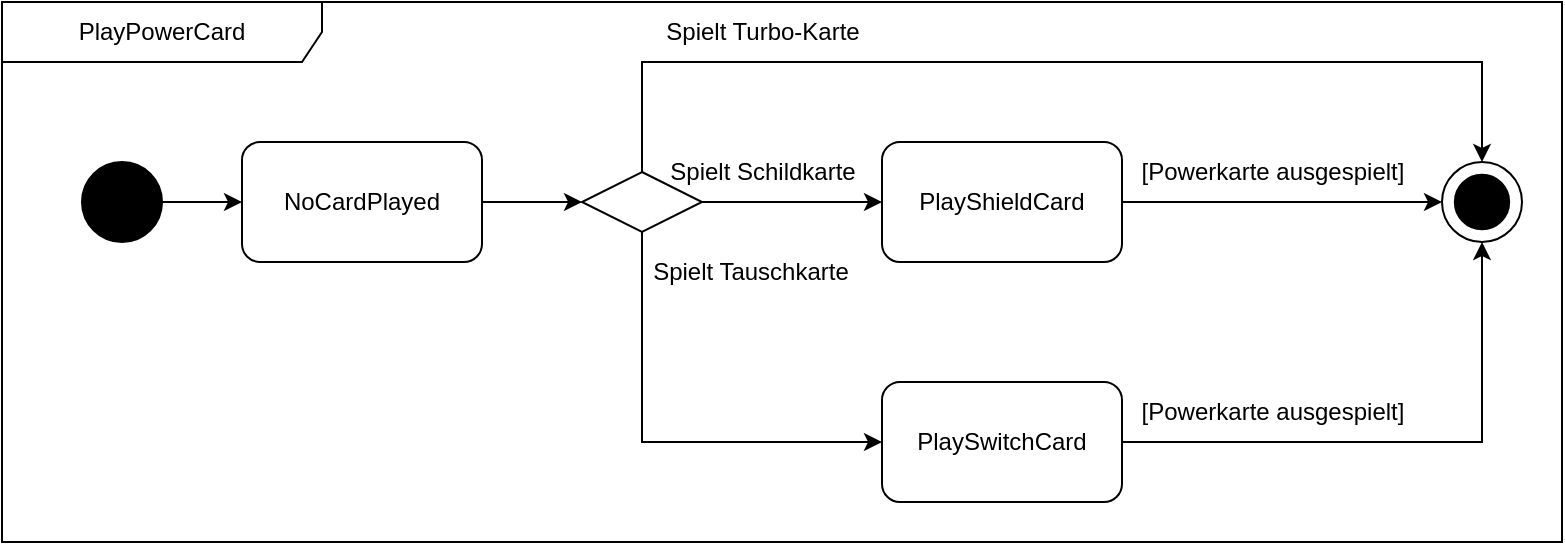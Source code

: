 <mxfile version="24.7.8">
  <diagram name="Seite-1" id="-Xs48wAkYmjRc9a2gDb_">
    <mxGraphModel dx="1674" dy="2005" grid="1" gridSize="10" guides="1" tooltips="1" connect="1" arrows="1" fold="1" page="1" pageScale="1" pageWidth="827" pageHeight="1169" math="0" shadow="0">
      <root>
        <mxCell id="0" />
        <mxCell id="1" parent="0" />
        <mxCell id="tsAS8lpsQ9LGipK0SyVF-3" style="edgeStyle=orthogonalEdgeStyle;rounded=0;orthogonalLoop=1;jettySize=auto;html=1;entryX=0;entryY=0.5;entryDx=0;entryDy=0;" parent="1" source="tsAS8lpsQ9LGipK0SyVF-1" target="tsAS8lpsQ9LGipK0SyVF-2" edge="1">
          <mxGeometry relative="1" as="geometry" />
        </mxCell>
        <mxCell id="tsAS8lpsQ9LGipK0SyVF-1" value="" style="ellipse;whiteSpace=wrap;html=1;aspect=fixed;fillColor=#000000;" parent="1" vertex="1">
          <mxGeometry x="80" y="40" width="40" height="40" as="geometry" />
        </mxCell>
        <mxCell id="tsAS8lpsQ9LGipK0SyVF-5" style="edgeStyle=orthogonalEdgeStyle;rounded=0;orthogonalLoop=1;jettySize=auto;html=1;entryX=0;entryY=0.5;entryDx=0;entryDy=0;" parent="1" source="tsAS8lpsQ9LGipK0SyVF-2" target="tsAS8lpsQ9LGipK0SyVF-4" edge="1">
          <mxGeometry relative="1" as="geometry" />
        </mxCell>
        <mxCell id="tsAS8lpsQ9LGipK0SyVF-2" value="NoCardPlayed" style="rounded=1;whiteSpace=wrap;html=1;" parent="1" vertex="1">
          <mxGeometry x="160" y="30" width="120" height="60" as="geometry" />
        </mxCell>
        <mxCell id="tsAS8lpsQ9LGipK0SyVF-9" style="edgeStyle=orthogonalEdgeStyle;rounded=0;orthogonalLoop=1;jettySize=auto;html=1;entryX=0.5;entryY=0;entryDx=0;entryDy=0;exitX=0.5;exitY=0;exitDx=0;exitDy=0;" parent="1" source="tsAS8lpsQ9LGipK0SyVF-4" target="tsAS8lpsQ9LGipK0SyVF-7" edge="1">
          <mxGeometry relative="1" as="geometry">
            <Array as="points">
              <mxPoint x="360" y="-10" />
              <mxPoint x="780" y="-10" />
            </Array>
          </mxGeometry>
        </mxCell>
        <mxCell id="tsAS8lpsQ9LGipK0SyVF-14" style="edgeStyle=orthogonalEdgeStyle;rounded=0;orthogonalLoop=1;jettySize=auto;html=1;entryX=0;entryY=0.5;entryDx=0;entryDy=0;" parent="1" source="tsAS8lpsQ9LGipK0SyVF-4" target="tsAS8lpsQ9LGipK0SyVF-12" edge="1">
          <mxGeometry relative="1" as="geometry" />
        </mxCell>
        <mxCell id="tsAS8lpsQ9LGipK0SyVF-15" style="edgeStyle=orthogonalEdgeStyle;rounded=0;orthogonalLoop=1;jettySize=auto;html=1;entryX=0;entryY=0.5;entryDx=0;entryDy=0;" parent="1" source="tsAS8lpsQ9LGipK0SyVF-4" target="tsAS8lpsQ9LGipK0SyVF-13" edge="1">
          <mxGeometry relative="1" as="geometry">
            <Array as="points">
              <mxPoint x="360" y="180" />
            </Array>
          </mxGeometry>
        </mxCell>
        <mxCell id="tsAS8lpsQ9LGipK0SyVF-4" value="" style="rhombus;whiteSpace=wrap;html=1;" parent="1" vertex="1">
          <mxGeometry x="330" y="45" width="60" height="30" as="geometry" />
        </mxCell>
        <mxCell id="tsAS8lpsQ9LGipK0SyVF-16" style="edgeStyle=orthogonalEdgeStyle;rounded=0;orthogonalLoop=1;jettySize=auto;html=1;entryX=0;entryY=0.5;entryDx=0;entryDy=0;" parent="1" source="tsAS8lpsQ9LGipK0SyVF-12" target="tsAS8lpsQ9LGipK0SyVF-7" edge="1">
          <mxGeometry relative="1" as="geometry" />
        </mxCell>
        <mxCell id="tsAS8lpsQ9LGipK0SyVF-12" value="PlayShieldCard" style="rounded=1;whiteSpace=wrap;html=1;" parent="1" vertex="1">
          <mxGeometry x="480" y="30" width="120" height="60" as="geometry" />
        </mxCell>
        <mxCell id="tsAS8lpsQ9LGipK0SyVF-17" style="edgeStyle=orthogonalEdgeStyle;rounded=0;orthogonalLoop=1;jettySize=auto;html=1;entryX=0.5;entryY=1;entryDx=0;entryDy=0;" parent="1" source="tsAS8lpsQ9LGipK0SyVF-13" target="tsAS8lpsQ9LGipK0SyVF-7" edge="1">
          <mxGeometry relative="1" as="geometry" />
        </mxCell>
        <mxCell id="tsAS8lpsQ9LGipK0SyVF-13" value="PlaySwitchCard" style="rounded=1;whiteSpace=wrap;html=1;" parent="1" vertex="1">
          <mxGeometry x="480" y="150" width="120" height="60" as="geometry" />
        </mxCell>
        <mxCell id="tsAS8lpsQ9LGipK0SyVF-18" value="Spielt Schildkarte" style="text;html=1;align=center;verticalAlign=middle;resizable=0;points=[];autosize=1;strokeColor=none;fillColor=none;" parent="1" vertex="1">
          <mxGeometry x="360" y="30" width="120" height="30" as="geometry" />
        </mxCell>
        <mxCell id="tsAS8lpsQ9LGipK0SyVF-19" value="Spielt Tauschkarte" style="text;html=1;align=center;verticalAlign=middle;resizable=0;points=[];autosize=1;strokeColor=none;fillColor=none;" parent="1" vertex="1">
          <mxGeometry x="354" y="80" width="120" height="30" as="geometry" />
        </mxCell>
        <mxCell id="zmiKJLfu571erMFouguq-1" value="PlayPowerCard" style="shape=umlFrame;whiteSpace=wrap;html=1;pointerEvents=0;recursiveResize=0;container=1;collapsible=0;width=160;" parent="1" vertex="1">
          <mxGeometry x="40" y="-40" width="780" height="270" as="geometry" />
        </mxCell>
        <mxCell id="tsAS8lpsQ9LGipK0SyVF-10" value="Spielt Turbo-Karte" style="text;html=1;align=center;verticalAlign=middle;resizable=0;points=[];autosize=1;strokeColor=none;fillColor=none;" parent="zmiKJLfu571erMFouguq-1" vertex="1">
          <mxGeometry x="320" width="120" height="30" as="geometry" />
        </mxCell>
        <mxCell id="cHX0Tb3sEL5tMcxhRA9A-2" value="[Powerkarte ausgespielt]" style="text;html=1;align=center;verticalAlign=middle;resizable=0;points=[];autosize=1;strokeColor=none;fillColor=none;" vertex="1" parent="zmiKJLfu571erMFouguq-1">
          <mxGeometry x="560" y="190" width="150" height="30" as="geometry" />
        </mxCell>
        <mxCell id="tsAS8lpsQ9LGipK0SyVF-7" value="" style="ellipse;whiteSpace=wrap;html=1;aspect=fixed;" parent="zmiKJLfu571erMFouguq-1" vertex="1">
          <mxGeometry x="720" y="80" width="40" height="40" as="geometry" />
        </mxCell>
        <mxCell id="tsAS8lpsQ9LGipK0SyVF-8" value="" style="ellipse;whiteSpace=wrap;html=1;aspect=fixed;fillColor=#000000;" parent="zmiKJLfu571erMFouguq-1" vertex="1">
          <mxGeometry x="726.41" y="86.41" width="27.18" height="27.18" as="geometry" />
        </mxCell>
        <mxCell id="cHX0Tb3sEL5tMcxhRA9A-1" value="[Powerkarte ausgespielt]" style="text;html=1;align=center;verticalAlign=middle;resizable=0;points=[];autosize=1;strokeColor=none;fillColor=none;" vertex="1" parent="zmiKJLfu571erMFouguq-1">
          <mxGeometry x="560" y="70" width="150" height="30" as="geometry" />
        </mxCell>
      </root>
    </mxGraphModel>
  </diagram>
</mxfile>
